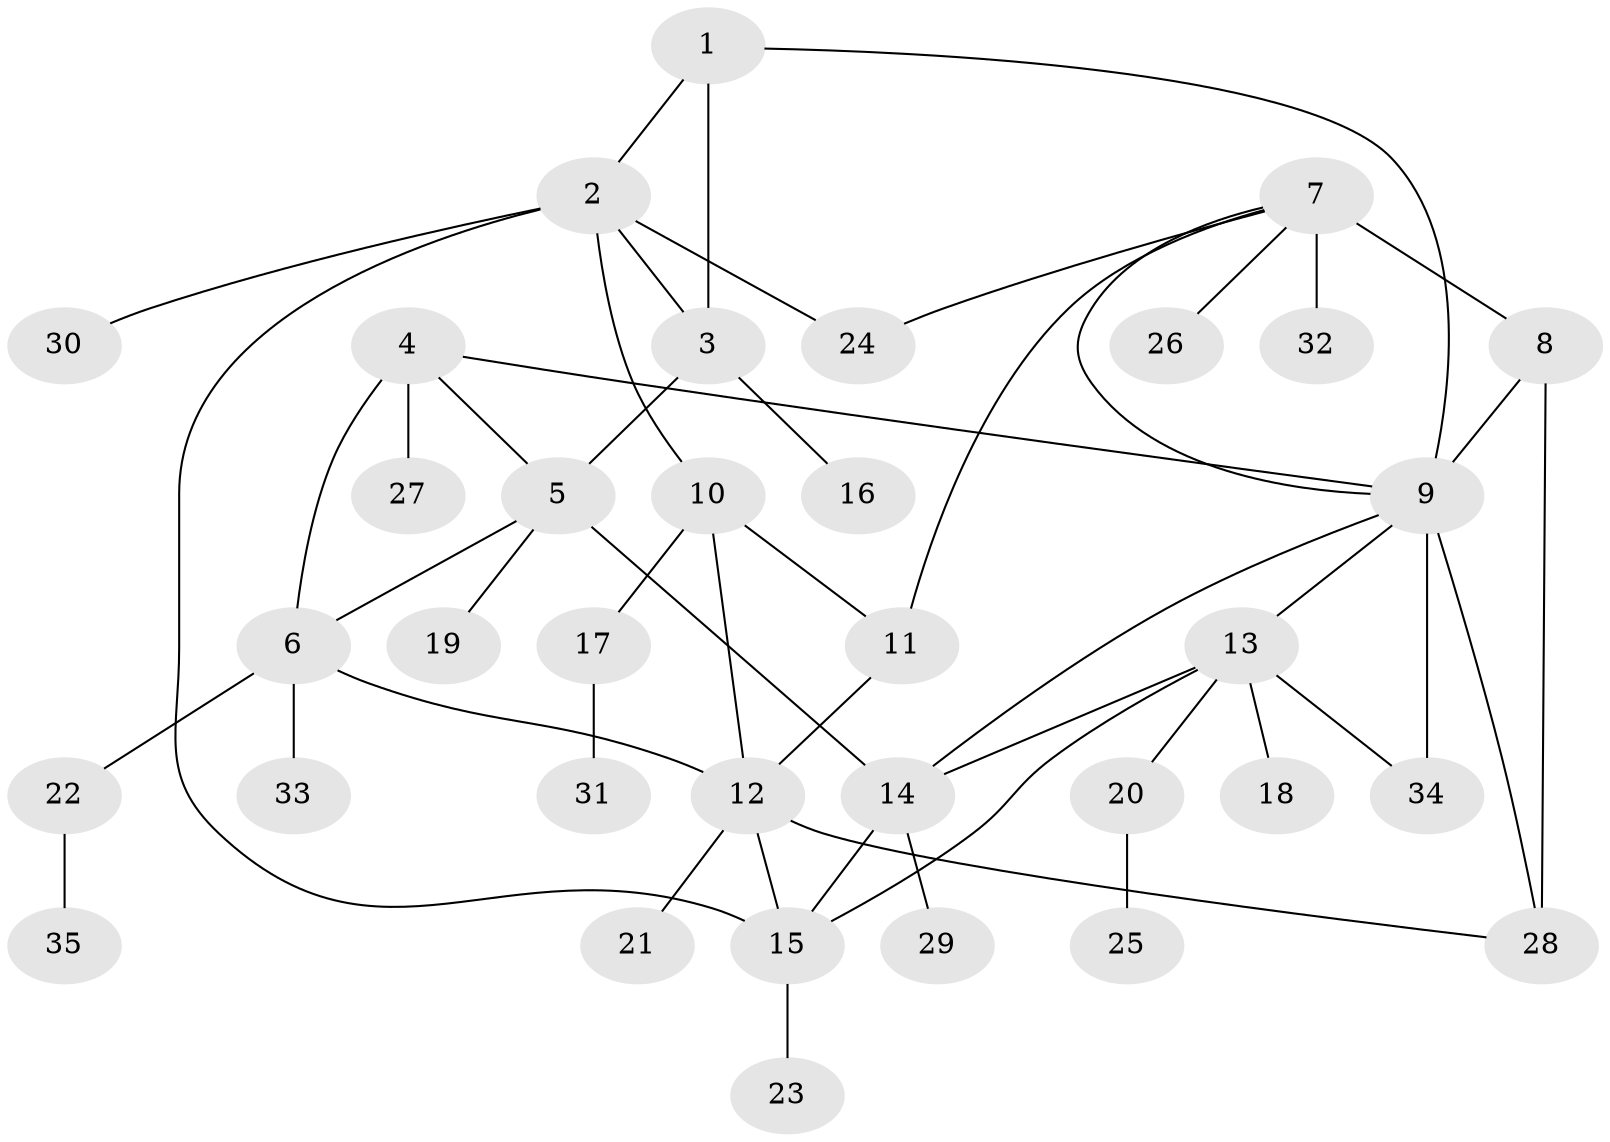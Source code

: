 // original degree distribution, {4: 0.08955223880597014, 7: 0.07462686567164178, 5: 0.014925373134328358, 6: 0.05970149253731343, 10: 0.014925373134328358, 1: 0.5522388059701493, 3: 0.07462686567164178, 2: 0.11940298507462686}
// Generated by graph-tools (version 1.1) at 2025/37/03/09/25 02:37:32]
// undirected, 35 vertices, 50 edges
graph export_dot {
graph [start="1"]
  node [color=gray90,style=filled];
  1;
  2;
  3;
  4;
  5;
  6;
  7;
  8;
  9;
  10;
  11;
  12;
  13;
  14;
  15;
  16;
  17;
  18;
  19;
  20;
  21;
  22;
  23;
  24;
  25;
  26;
  27;
  28;
  29;
  30;
  31;
  32;
  33;
  34;
  35;
  1 -- 2 [weight=1.0];
  1 -- 3 [weight=1.0];
  1 -- 9 [weight=1.0];
  2 -- 3 [weight=1.0];
  2 -- 10 [weight=1.0];
  2 -- 15 [weight=1.0];
  2 -- 24 [weight=1.0];
  2 -- 30 [weight=1.0];
  3 -- 5 [weight=1.0];
  3 -- 16 [weight=1.0];
  4 -- 5 [weight=1.0];
  4 -- 6 [weight=1.0];
  4 -- 9 [weight=1.0];
  4 -- 27 [weight=2.0];
  5 -- 6 [weight=1.0];
  5 -- 14 [weight=1.0];
  5 -- 19 [weight=1.0];
  6 -- 12 [weight=1.0];
  6 -- 22 [weight=1.0];
  6 -- 33 [weight=1.0];
  7 -- 8 [weight=4.0];
  7 -- 9 [weight=1.0];
  7 -- 11 [weight=1.0];
  7 -- 24 [weight=1.0];
  7 -- 26 [weight=1.0];
  7 -- 32 [weight=1.0];
  8 -- 9 [weight=1.0];
  8 -- 28 [weight=1.0];
  9 -- 13 [weight=1.0];
  9 -- 14 [weight=1.0];
  9 -- 28 [weight=2.0];
  9 -- 34 [weight=1.0];
  10 -- 11 [weight=1.0];
  10 -- 12 [weight=3.0];
  10 -- 17 [weight=1.0];
  11 -- 12 [weight=1.0];
  12 -- 15 [weight=1.0];
  12 -- 21 [weight=1.0];
  12 -- 28 [weight=2.0];
  13 -- 14 [weight=1.0];
  13 -- 15 [weight=1.0];
  13 -- 18 [weight=1.0];
  13 -- 20 [weight=1.0];
  13 -- 34 [weight=1.0];
  14 -- 15 [weight=1.0];
  14 -- 29 [weight=1.0];
  15 -- 23 [weight=2.0];
  17 -- 31 [weight=1.0];
  20 -- 25 [weight=2.0];
  22 -- 35 [weight=1.0];
}

